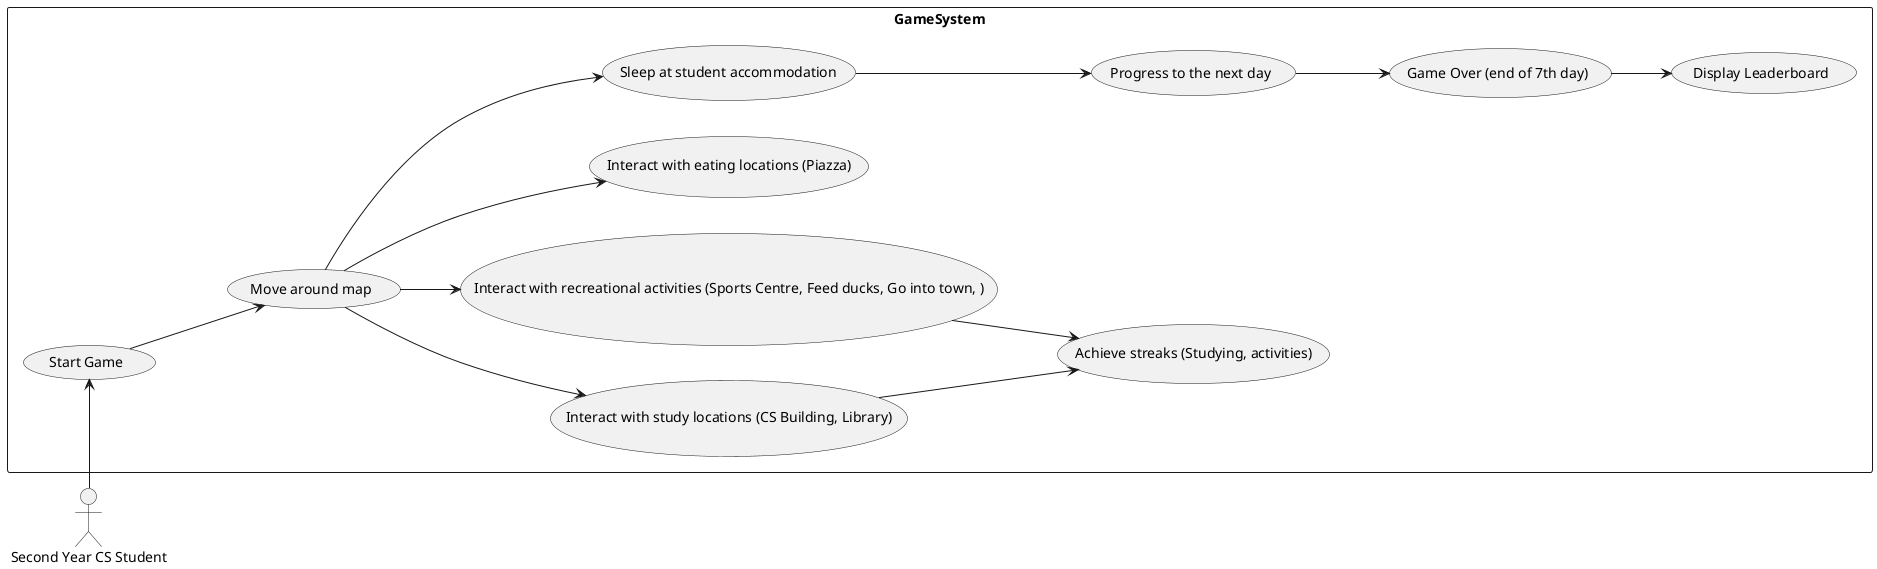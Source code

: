 @startuml

left to right direction
actor Student as "Second Year CS Student"

rectangle GameSystem {
    usecase "Move around map" as Movemap
    usecase "Interact with study locations (CS Building, Library)" as Study
    usecase "Interact with recreational activities (Sports Centre, Feed ducks, Go into town, )" as Recreational
    usecase "Interact with eating locations (Piazza)" as Eat
    usecase "Sleep at student accommodation" as Sleep
    usecase "Progress to the next day" as ProgressDay
    usecase "Game Over (end of 7th day)" as GameOver
    usecase "Start Game" as StartGame
    usecase "Display Leaderboard" as Leaderboard
    usecase "Achieve streaks (Studying, activities)" as Streaks

}

Student -> StartGame
StartGame --> Movemap
Movemap --> Study
Movemap --> Recreational
Movemap --> Eat
Movemap --> Sleep
Sleep --> ProgressDay
ProgressDay --> GameOver
GameOver --> Leaderboard
Study --> Streaks
Recreational --> Streaks

@enduml
